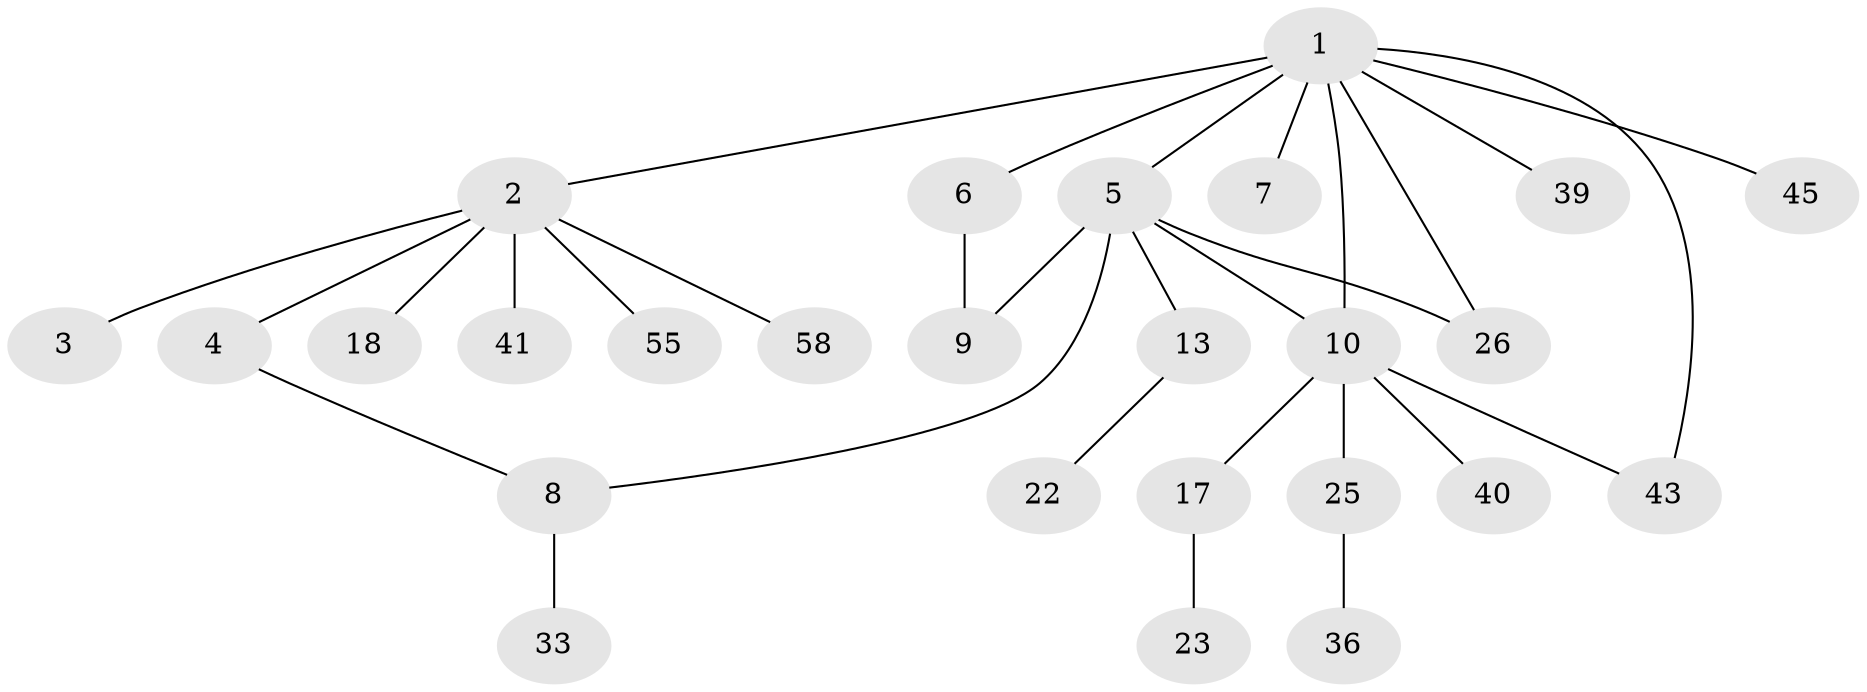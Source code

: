 // original degree distribution, {11: 0.015384615384615385, 7: 0.03076923076923077, 2: 0.15384615384615385, 3: 0.09230769230769231, 5: 0.06153846153846154, 1: 0.5692307692307692, 6: 0.046153846153846156, 4: 0.03076923076923077}
// Generated by graph-tools (version 1.1) at 2025/18/03/04/25 18:18:14]
// undirected, 26 vertices, 30 edges
graph export_dot {
graph [start="1"]
  node [color=gray90,style=filled];
  1 [super="+20"];
  2;
  3 [super="+49"];
  4 [super="+32"];
  5 [super="+57+11"];
  6 [super="+44+12+35"];
  7;
  8 [super="+21+48+56+30"];
  9;
  10 [super="+14+19+29+16"];
  13 [super="+50"];
  17 [super="+24"];
  18 [super="+31"];
  22;
  23;
  25 [super="+27"];
  26 [super="+28"];
  33;
  36;
  39;
  40;
  41;
  43;
  45 [super="+59"];
  55;
  58 [super="+64"];
  1 -- 2;
  1 -- 5 [weight=2];
  1 -- 6;
  1 -- 7;
  1 -- 10;
  1 -- 26;
  1 -- 39;
  1 -- 43;
  1 -- 45;
  2 -- 3;
  2 -- 4;
  2 -- 18;
  2 -- 41;
  2 -- 55;
  2 -- 58;
  4 -- 8;
  5 -- 8;
  5 -- 9;
  5 -- 13;
  5 -- 10 [weight=2];
  5 -- 26;
  6 -- 9;
  8 -- 33;
  10 -- 17;
  10 -- 25 [weight=2];
  10 -- 40;
  10 -- 43;
  13 -- 22;
  17 -- 23;
  25 -- 36;
}

